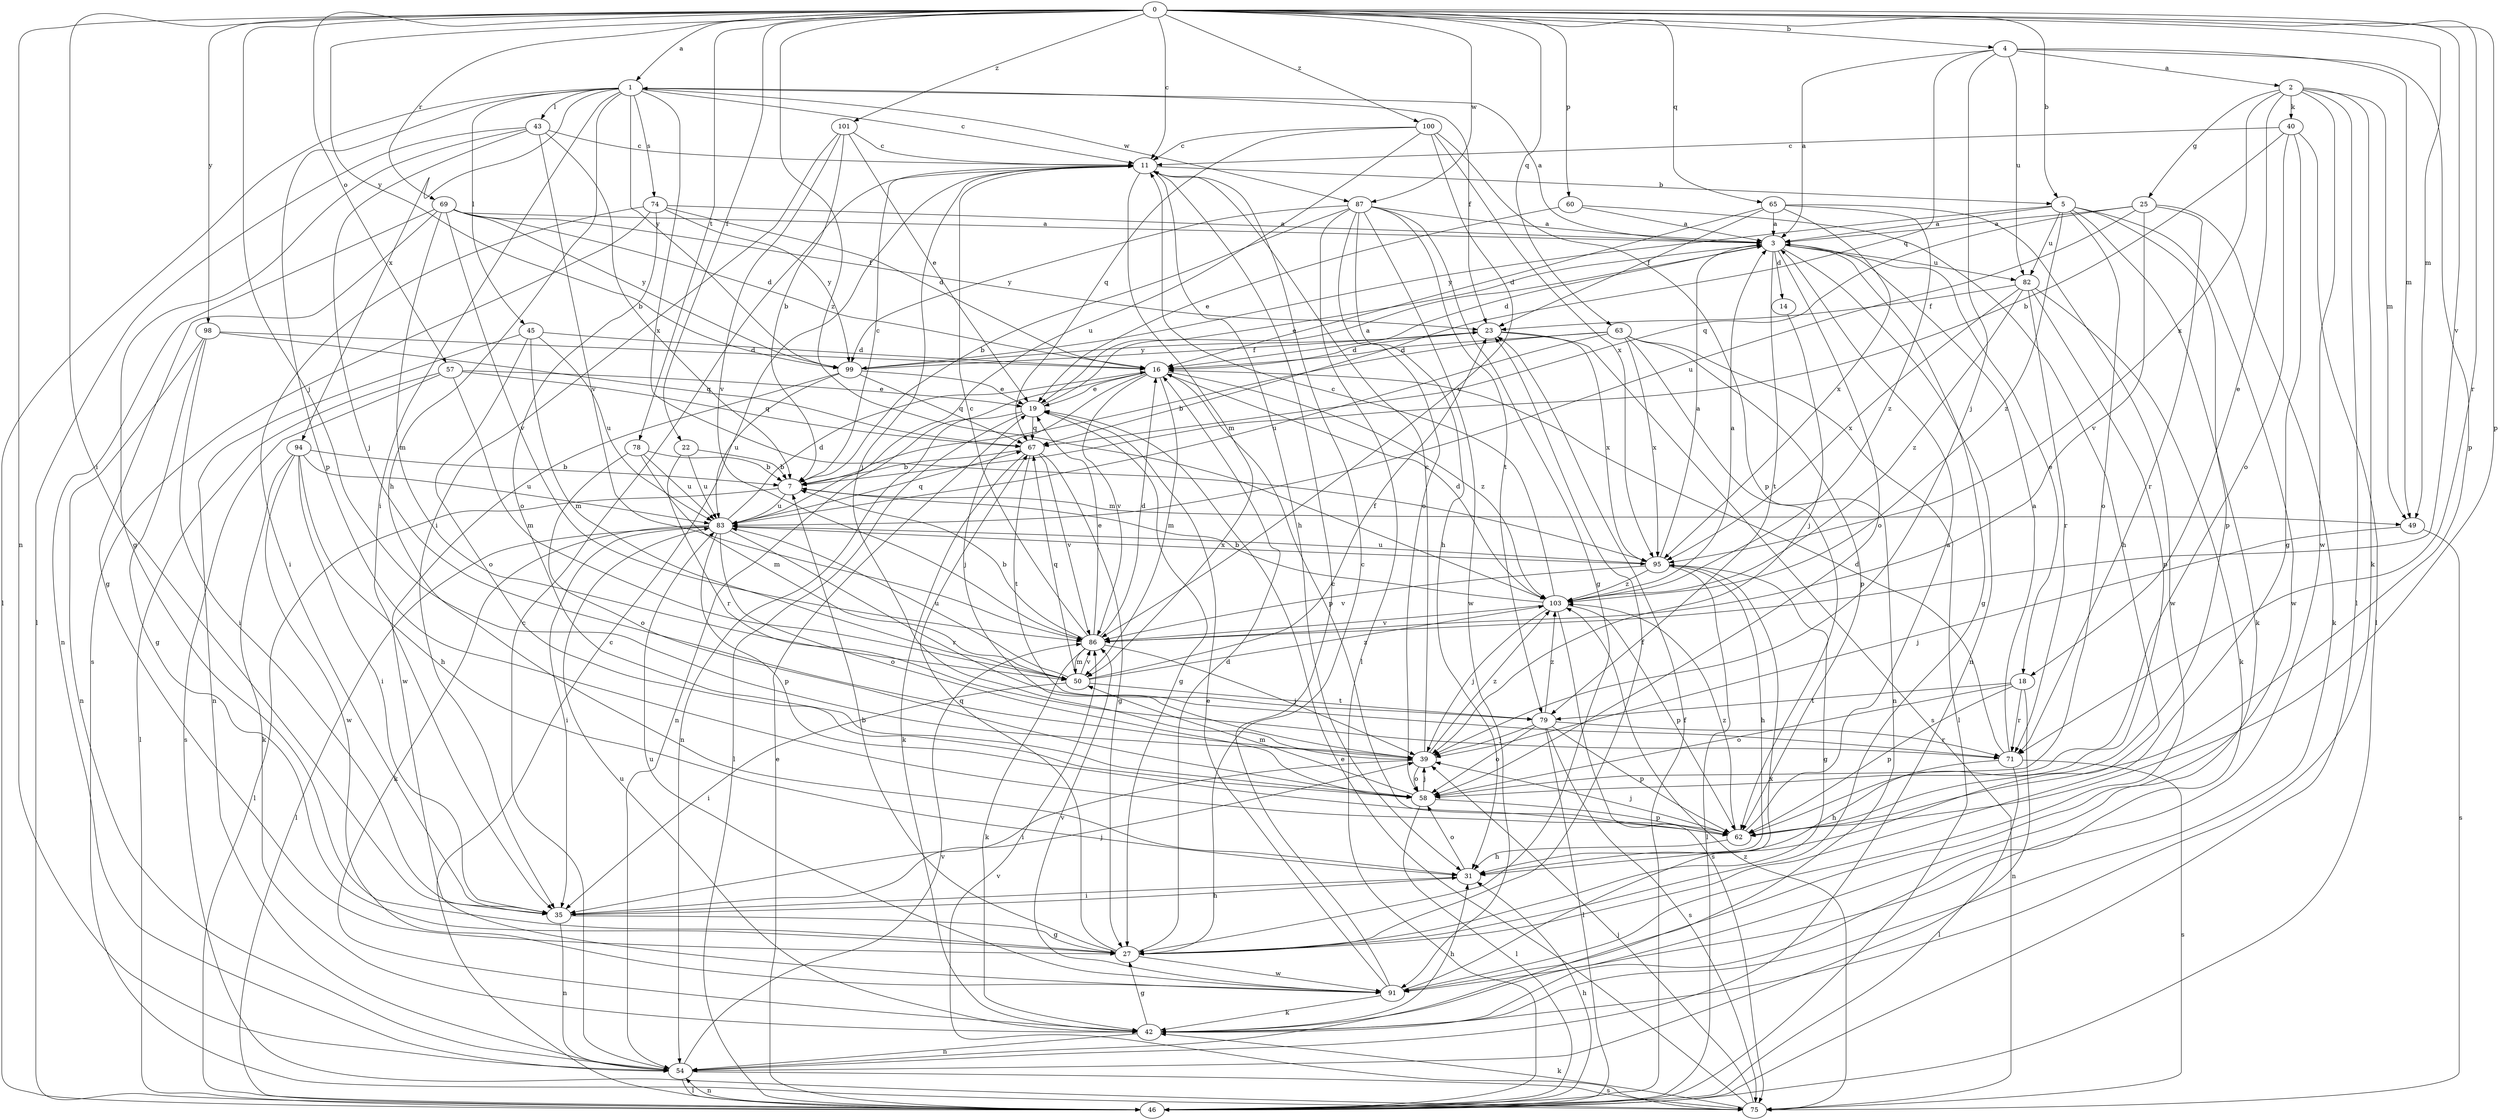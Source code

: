 strict digraph  {
0;
1;
2;
3;
4;
5;
7;
11;
14;
16;
18;
19;
22;
23;
25;
27;
31;
35;
39;
40;
42;
43;
45;
46;
49;
50;
54;
57;
58;
60;
62;
63;
65;
67;
69;
71;
74;
75;
78;
79;
82;
83;
86;
87;
91;
94;
95;
98;
99;
100;
101;
103;
0 -> 1  [label=a];
0 -> 4  [label=b];
0 -> 5  [label=b];
0 -> 11  [label=c];
0 -> 22  [label=f];
0 -> 35  [label=i];
0 -> 39  [label=j];
0 -> 49  [label=m];
0 -> 54  [label=n];
0 -> 57  [label=o];
0 -> 60  [label=p];
0 -> 62  [label=p];
0 -> 63  [label=q];
0 -> 65  [label=q];
0 -> 69  [label=r];
0 -> 71  [label=r];
0 -> 78  [label=t];
0 -> 86  [label=v];
0 -> 87  [label=w];
0 -> 98  [label=y];
0 -> 99  [label=y];
0 -> 100  [label=z];
0 -> 101  [label=z];
0 -> 103  [label=z];
1 -> 11  [label=c];
1 -> 23  [label=f];
1 -> 31  [label=h];
1 -> 35  [label=i];
1 -> 43  [label=l];
1 -> 45  [label=l];
1 -> 46  [label=l];
1 -> 62  [label=p];
1 -> 74  [label=s];
1 -> 87  [label=w];
1 -> 94  [label=x];
1 -> 95  [label=x];
1 -> 99  [label=y];
2 -> 18  [label=e];
2 -> 25  [label=g];
2 -> 40  [label=k];
2 -> 42  [label=k];
2 -> 46  [label=l];
2 -> 49  [label=m];
2 -> 91  [label=w];
2 -> 95  [label=x];
3 -> 1  [label=a];
3 -> 14  [label=d];
3 -> 16  [label=d];
3 -> 18  [label=e];
3 -> 19  [label=e];
3 -> 27  [label=g];
3 -> 54  [label=n];
3 -> 58  [label=o];
3 -> 79  [label=t];
3 -> 82  [label=u];
4 -> 2  [label=a];
4 -> 3  [label=a];
4 -> 39  [label=j];
4 -> 49  [label=m];
4 -> 62  [label=p];
4 -> 67  [label=q];
4 -> 82  [label=u];
5 -> 3  [label=a];
5 -> 42  [label=k];
5 -> 58  [label=o];
5 -> 62  [label=p];
5 -> 82  [label=u];
5 -> 91  [label=w];
5 -> 99  [label=y];
5 -> 103  [label=z];
7 -> 11  [label=c];
7 -> 46  [label=l];
7 -> 49  [label=m];
7 -> 83  [label=u];
11 -> 5  [label=b];
11 -> 31  [label=h];
11 -> 39  [label=j];
11 -> 50  [label=m];
14 -> 39  [label=j];
16 -> 19  [label=e];
16 -> 39  [label=j];
16 -> 50  [label=m];
16 -> 54  [label=n];
16 -> 62  [label=p];
16 -> 86  [label=v];
16 -> 103  [label=z];
18 -> 54  [label=n];
18 -> 58  [label=o];
18 -> 62  [label=p];
18 -> 71  [label=r];
18 -> 79  [label=t];
19 -> 3  [label=a];
19 -> 27  [label=g];
19 -> 46  [label=l];
19 -> 54  [label=n];
19 -> 67  [label=q];
22 -> 7  [label=b];
22 -> 71  [label=r];
22 -> 83  [label=u];
23 -> 16  [label=d];
23 -> 75  [label=s];
23 -> 95  [label=x];
23 -> 99  [label=y];
25 -> 3  [label=a];
25 -> 42  [label=k];
25 -> 67  [label=q];
25 -> 71  [label=r];
25 -> 83  [label=u];
25 -> 86  [label=v];
27 -> 7  [label=b];
27 -> 11  [label=c];
27 -> 16  [label=d];
27 -> 23  [label=f];
27 -> 67  [label=q];
27 -> 91  [label=w];
31 -> 35  [label=i];
31 -> 58  [label=o];
35 -> 27  [label=g];
35 -> 31  [label=h];
35 -> 39  [label=j];
35 -> 54  [label=n];
39 -> 11  [label=c];
39 -> 35  [label=i];
39 -> 58  [label=o];
39 -> 103  [label=z];
40 -> 7  [label=b];
40 -> 11  [label=c];
40 -> 27  [label=g];
40 -> 46  [label=l];
40 -> 58  [label=o];
42 -> 27  [label=g];
42 -> 31  [label=h];
42 -> 54  [label=n];
42 -> 83  [label=u];
43 -> 7  [label=b];
43 -> 11  [label=c];
43 -> 27  [label=g];
43 -> 39  [label=j];
43 -> 46  [label=l];
43 -> 86  [label=v];
45 -> 16  [label=d];
45 -> 50  [label=m];
45 -> 54  [label=n];
45 -> 58  [label=o];
45 -> 83  [label=u];
46 -> 11  [label=c];
46 -> 19  [label=e];
46 -> 23  [label=f];
46 -> 31  [label=h];
46 -> 54  [label=n];
49 -> 39  [label=j];
49 -> 75  [label=s];
50 -> 23  [label=f];
50 -> 35  [label=i];
50 -> 67  [label=q];
50 -> 79  [label=t];
50 -> 83  [label=u];
50 -> 86  [label=v];
50 -> 103  [label=z];
54 -> 11  [label=c];
54 -> 46  [label=l];
54 -> 75  [label=s];
54 -> 86  [label=v];
57 -> 19  [label=e];
57 -> 46  [label=l];
57 -> 50  [label=m];
57 -> 67  [label=q];
57 -> 75  [label=s];
58 -> 39  [label=j];
58 -> 46  [label=l];
58 -> 50  [label=m];
58 -> 62  [label=p];
60 -> 3  [label=a];
60 -> 19  [label=e];
60 -> 31  [label=h];
62 -> 3  [label=a];
62 -> 31  [label=h];
62 -> 39  [label=j];
62 -> 103  [label=z];
63 -> 7  [label=b];
63 -> 16  [label=d];
63 -> 46  [label=l];
63 -> 54  [label=n];
63 -> 62  [label=p];
63 -> 83  [label=u];
63 -> 95  [label=x];
65 -> 3  [label=a];
65 -> 16  [label=d];
65 -> 23  [label=f];
65 -> 91  [label=w];
65 -> 95  [label=x];
65 -> 103  [label=z];
67 -> 7  [label=b];
67 -> 27  [label=g];
67 -> 42  [label=k];
67 -> 79  [label=t];
67 -> 86  [label=v];
69 -> 3  [label=a];
69 -> 16  [label=d];
69 -> 23  [label=f];
69 -> 27  [label=g];
69 -> 50  [label=m];
69 -> 54  [label=n];
69 -> 86  [label=v];
69 -> 99  [label=y];
71 -> 3  [label=a];
71 -> 16  [label=d];
71 -> 31  [label=h];
71 -> 46  [label=l];
71 -> 75  [label=s];
74 -> 3  [label=a];
74 -> 16  [label=d];
74 -> 35  [label=i];
74 -> 58  [label=o];
74 -> 75  [label=s];
74 -> 99  [label=y];
75 -> 19  [label=e];
75 -> 39  [label=j];
75 -> 42  [label=k];
75 -> 86  [label=v];
75 -> 103  [label=z];
78 -> 7  [label=b];
78 -> 50  [label=m];
78 -> 58  [label=o];
78 -> 83  [label=u];
79 -> 39  [label=j];
79 -> 46  [label=l];
79 -> 58  [label=o];
79 -> 62  [label=p];
79 -> 71  [label=r];
79 -> 75  [label=s];
79 -> 103  [label=z];
82 -> 23  [label=f];
82 -> 42  [label=k];
82 -> 62  [label=p];
82 -> 71  [label=r];
82 -> 95  [label=x];
82 -> 103  [label=z];
83 -> 16  [label=d];
83 -> 35  [label=i];
83 -> 42  [label=k];
83 -> 46  [label=l];
83 -> 58  [label=o];
83 -> 62  [label=p];
83 -> 67  [label=q];
83 -> 71  [label=r];
83 -> 95  [label=x];
86 -> 7  [label=b];
86 -> 11  [label=c];
86 -> 16  [label=d];
86 -> 19  [label=e];
86 -> 39  [label=j];
86 -> 42  [label=k];
86 -> 50  [label=m];
87 -> 3  [label=a];
87 -> 7  [label=b];
87 -> 27  [label=g];
87 -> 31  [label=h];
87 -> 46  [label=l];
87 -> 58  [label=o];
87 -> 79  [label=t];
87 -> 91  [label=w];
87 -> 99  [label=y];
91 -> 11  [label=c];
91 -> 19  [label=e];
91 -> 42  [label=k];
91 -> 83  [label=u];
91 -> 86  [label=v];
91 -> 95  [label=x];
94 -> 7  [label=b];
94 -> 31  [label=h];
94 -> 35  [label=i];
94 -> 42  [label=k];
94 -> 83  [label=u];
94 -> 91  [label=w];
95 -> 3  [label=a];
95 -> 27  [label=g];
95 -> 31  [label=h];
95 -> 46  [label=l];
95 -> 83  [label=u];
95 -> 86  [label=v];
95 -> 103  [label=z];
98 -> 16  [label=d];
98 -> 27  [label=g];
98 -> 35  [label=i];
98 -> 54  [label=n];
98 -> 67  [label=q];
99 -> 19  [label=e];
99 -> 23  [label=f];
99 -> 67  [label=q];
99 -> 83  [label=u];
99 -> 91  [label=w];
100 -> 11  [label=c];
100 -> 62  [label=p];
100 -> 67  [label=q];
100 -> 83  [label=u];
100 -> 86  [label=v];
100 -> 95  [label=x];
101 -> 7  [label=b];
101 -> 11  [label=c];
101 -> 19  [label=e];
101 -> 35  [label=i];
101 -> 86  [label=v];
103 -> 3  [label=a];
103 -> 7  [label=b];
103 -> 11  [label=c];
103 -> 16  [label=d];
103 -> 39  [label=j];
103 -> 62  [label=p];
103 -> 75  [label=s];
103 -> 86  [label=v];
}
